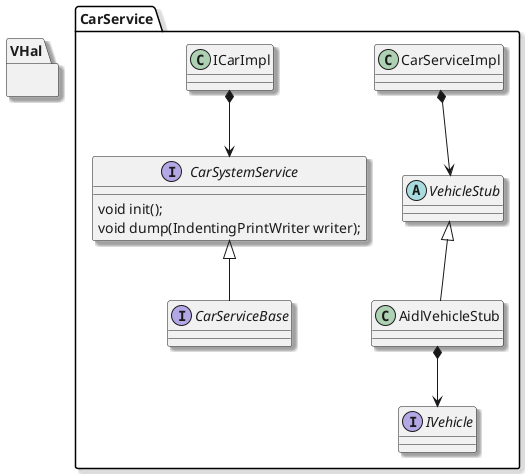@startuml

skinparam defaultFontName "Noto Sans"
skinparam defaultFontColor #1A1A1A
skinparam defaultFontSize 14
skinparam shadowing true

package CarService {
    class CarServiceImpl {

    }

    abstract VehicleStub {

    }

    class ICarImpl {

    }

    interface CarSystemService {
        void init();
        void dump(IndentingPrintWriter writer);
    }

    ICarImpl *--> CarSystemService

    interface CarServiceBase extends CarSystemService

 
    

    class AidlVehicleStub extends VehicleStub

    interface IVehicle


    CarServiceImpl *--> VehicleStub
    AidlVehicleStub *--> IVehicle

}

package VHal {
    
}

@enduml